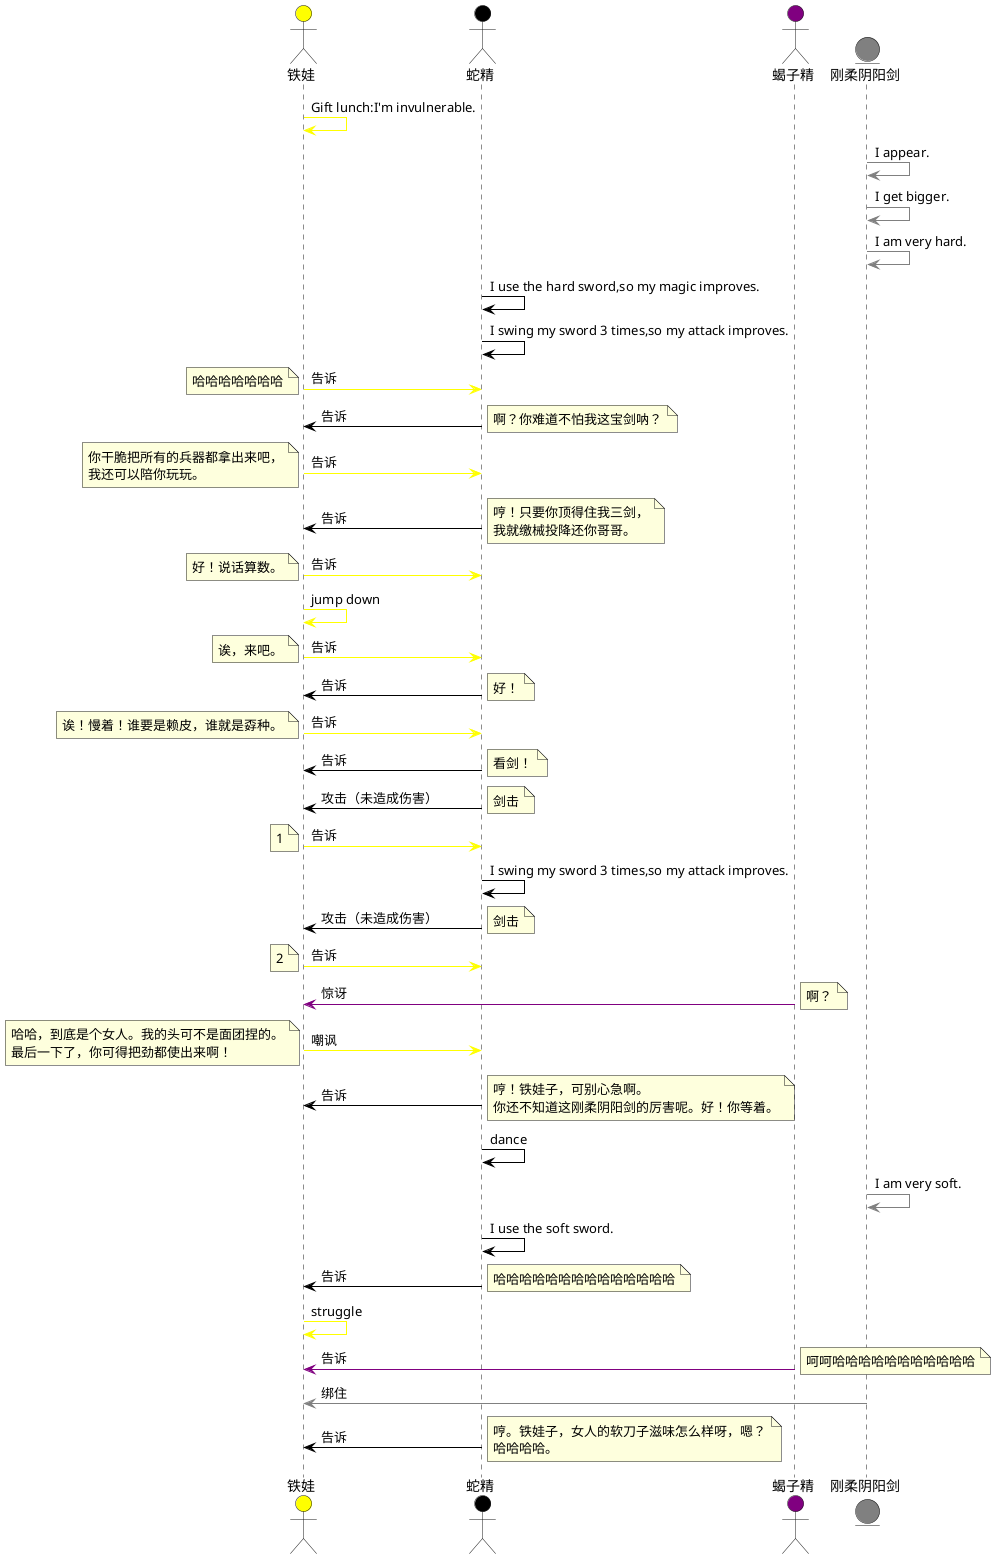 @startuml
actor 铁娃 as iron #Yellow
actor 蛇精 as snake #Black
actor 蝎子精 as scorpion #purple
entity 刚柔阴阳剑 as sword #grey

iron -[#Yellow]> iron:Gift lunch:I'm invulnerable.
sword -[#Grey]> sword:I appear.
sword -[#Grey]> sword:I get bigger.
sword -[#Grey]> sword:I am very hard.
snake -[#Black]> snake:I use the hard sword,so my magic improves.
snake -[#Black]> snake:I swing my sword 3 times,so my attack improves.

iron -[#Yellow]> snake:告诉
note left
    哈哈哈哈哈哈哈
end note

snake -[#Black]> iron:告诉
note right
    啊？你难道不怕我这宝剑呐？
end note

iron -[#Yellow]> snake:告诉
note left
    你干脆把所有的兵器都拿出来吧，
    我还可以陪你玩玩。
end note

snake -[#Black]> iron:告诉
note right
    哼！只要你顶得住我三剑，
    我就缴械投降还你哥哥。
end note

iron -[#Yellow]> snake:告诉
note left
    好！说话算数。
end note

iron -[#Yellow]> iron:jump down

iron -[#Yellow]> snake:告诉
note left
    诶，来吧。
end note

snake -[#Black]> iron:告诉
note right
    好！
end note

iron -[#Yellow]> snake:告诉
note left
    诶！慢着！谁要是赖皮，谁就是孬种。
end note

snake -[#Black]> iron:告诉
note right
    看剑！
end note

snake -[#Black]> iron:攻击（未造成伤害）
note right
    剑击
end note

iron -[#Yellow]> snake:告诉
note left
    1
end note

snake -[#Black]> snake:I swing my sword 3 times,so my attack improves.

snake -[#Black]> iron:攻击（未造成伤害）
note right
    剑击
end note

iron -[#Yellow]> snake:告诉
note left
    2
end note

scorpion -[#Purple]> iron:惊讶
note right
    啊？
end note

iron -[#Yellow]> snake:嘲讽
note left
    哈哈，到底是个女人。我的头可不是面团捏的。
    最后一下了，你可得把劲都使出来啊！
end note

snake -[#Black]> iron:告诉
note right
    哼！铁娃子，可别心急啊。
    你还不知道这刚柔阴阳剑的厉害呢。好！你等着。
end note

snake -[#Black]> snake:dance
sword -[#Grey]> sword:I am very soft.
snake -[#Black]> snake:I use the soft sword.

snake -[#Black]> iron:告诉
note right
    哈哈哈哈哈哈哈哈哈哈哈哈哈哈
end note

iron -[#Yellow]> iron:struggle

scorpion -[#Purple]> iron:告诉
note right
    呵呵哈哈哈哈哈哈哈哈哈哈哈
end note

sword -[#Grey]> iron:绑住

snake -[#Black]> iron:告诉
note right
    哼。铁娃子，女人的软刀子滋味怎么样呀，嗯？
    哈哈哈哈。
end note
@enduml